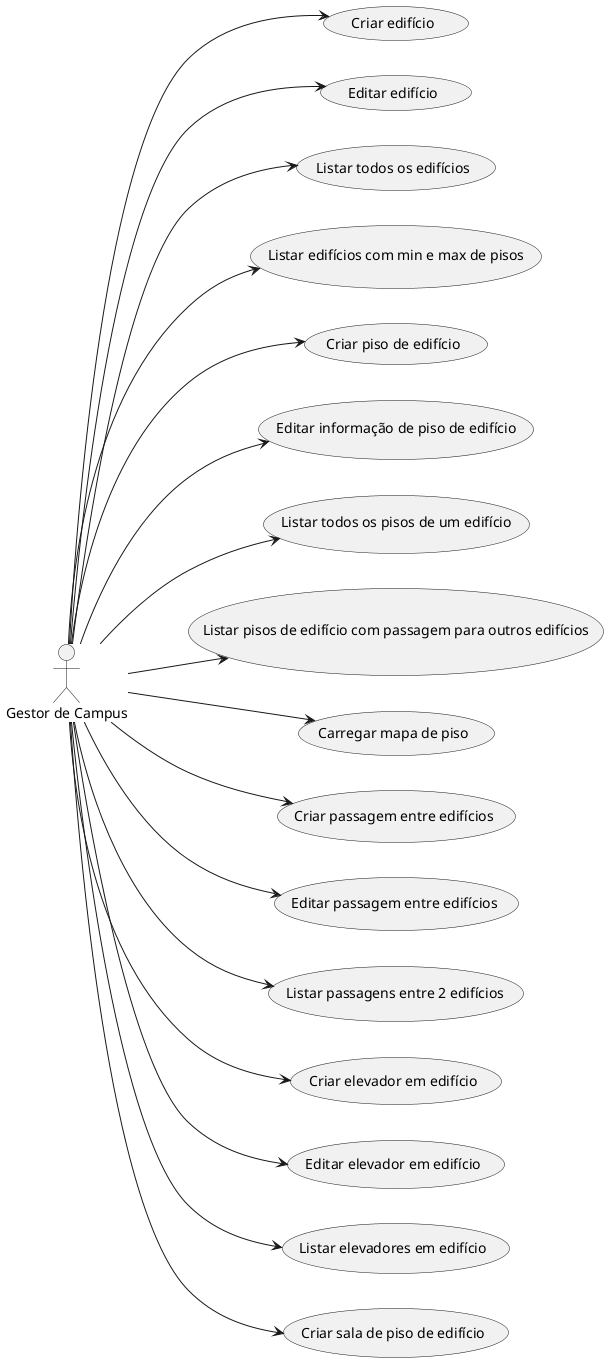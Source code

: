 @startuml
'https://plantuml.com/use-case-diagram

left to right direction

:Gestor de Campus: as GC


GC --> (Criar edifício)
GC --> (Editar edifício)
GC --> (Listar todos os edifícios)
GC --> (Listar edifícios com min e max de pisos)
GC --> (Criar piso de edifício)
GC --> (Editar informação de piso de edifício)
GC --> (Listar todos os pisos de um edifício)
GC --> (Listar pisos de edifício com passagem para outros edifícios)
GC --> (Carregar mapa de piso)
GC --> (Criar passagem entre edifícios)
GC --> (Editar passagem entre edifícios)
GC --> (Listar passagens entre 2 edifícios)
GC --> (Criar elevador em edifício)
GC --> (Editar elevador em edifício)
GC --> (Listar elevadores em edifício)
GC --> (Criar sala de piso de edifício)



@enduml